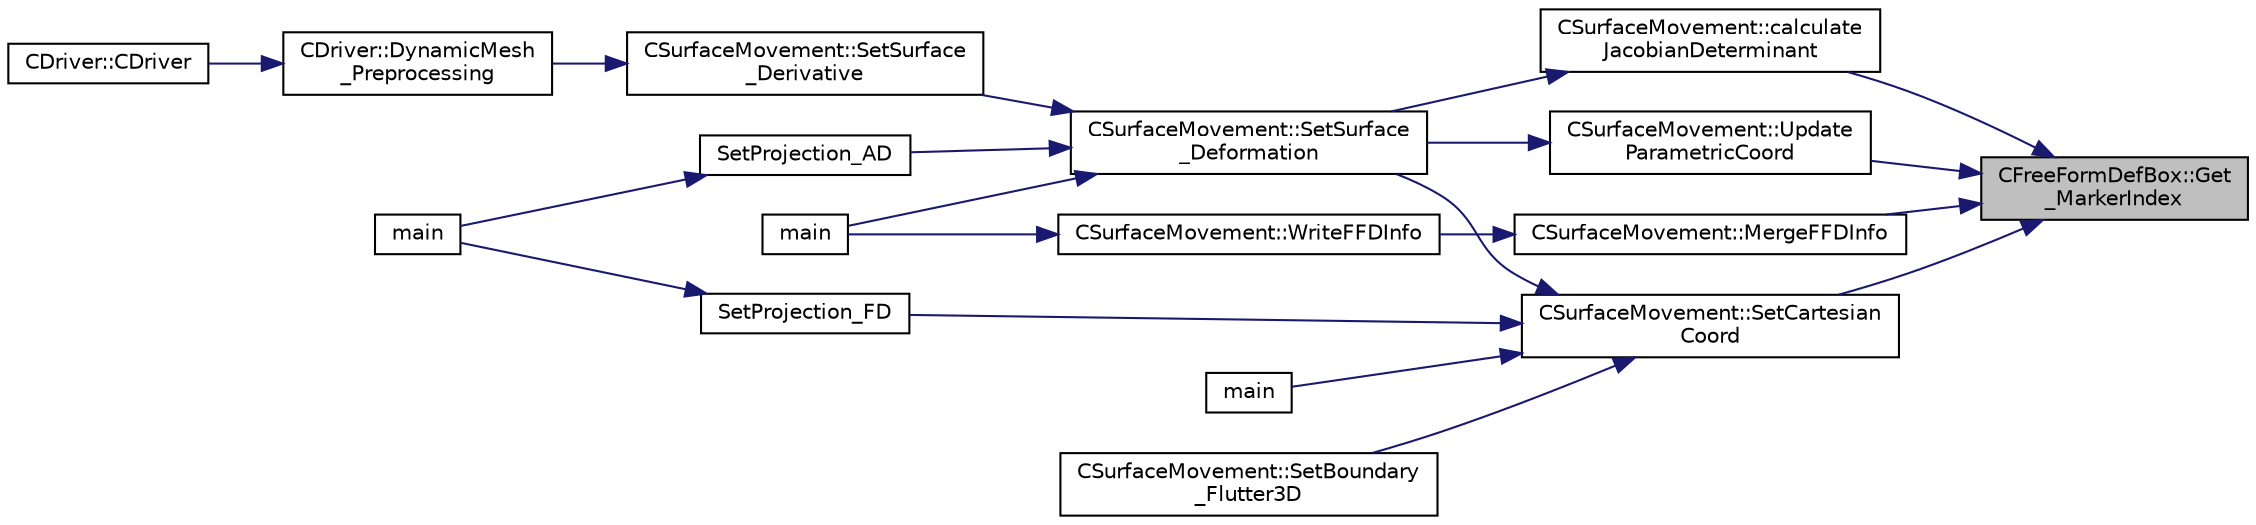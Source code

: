 digraph "CFreeFormDefBox::Get_MarkerIndex"
{
 // LATEX_PDF_SIZE
  edge [fontname="Helvetica",fontsize="10",labelfontname="Helvetica",labelfontsize="10"];
  node [fontname="Helvetica",fontsize="10",shape=record];
  rankdir="RL";
  Node1 [label="CFreeFormDefBox::Get\l_MarkerIndex",height=0.2,width=0.4,color="black", fillcolor="grey75", style="filled", fontcolor="black",tooltip="Get index of the marker."];
  Node1 -> Node2 [dir="back",color="midnightblue",fontsize="10",style="solid",fontname="Helvetica"];
  Node2 [label="CSurfaceMovement::calculate\lJacobianDeterminant",height=0.2,width=0.4,color="black", fillcolor="white", style="filled",URL="$classCSurfaceMovement.html#a9dfadfc43c0e859c76cb186423a6cd2e",tooltip="Calculate the determinant of the Jacobian matrix for the FFD problem."];
  Node2 -> Node3 [dir="back",color="midnightblue",fontsize="10",style="solid",fontname="Helvetica"];
  Node3 [label="CSurfaceMovement::SetSurface\l_Deformation",height=0.2,width=0.4,color="black", fillcolor="white", style="filled",URL="$classCSurfaceMovement.html#af8da279141f7e64121f3d15019fee45e",tooltip="Set the surface/boundary deformation."];
  Node3 -> Node4 [dir="back",color="midnightblue",fontsize="10",style="solid",fontname="Helvetica"];
  Node4 [label="main",height=0.2,width=0.4,color="black", fillcolor="white", style="filled",URL="$SU2__DEF_8cpp.html#a0ddf1224851353fc92bfbff6f499fa97",tooltip=" "];
  Node3 -> Node5 [dir="back",color="midnightblue",fontsize="10",style="solid",fontname="Helvetica"];
  Node5 [label="SetProjection_AD",height=0.2,width=0.4,color="black", fillcolor="white", style="filled",URL="$SU2__DOT_8cpp.html#a3fceed882e8eb3d6796c8e8396af7d87",tooltip="Projection of the surface sensitivity using algorithmic differentiation (AD)."];
  Node5 -> Node6 [dir="back",color="midnightblue",fontsize="10",style="solid",fontname="Helvetica"];
  Node6 [label="main",height=0.2,width=0.4,color="black", fillcolor="white", style="filled",URL="$SU2__DOT_8cpp.html#a0ddf1224851353fc92bfbff6f499fa97",tooltip=" "];
  Node3 -> Node7 [dir="back",color="midnightblue",fontsize="10",style="solid",fontname="Helvetica"];
  Node7 [label="CSurfaceMovement::SetSurface\l_Derivative",height=0.2,width=0.4,color="black", fillcolor="white", style="filled",URL="$classCSurfaceMovement.html#af6aac73d04565bf6e9b81305b66e97e7",tooltip="Set derivatives of the surface/boundary deformation."];
  Node7 -> Node8 [dir="back",color="midnightblue",fontsize="10",style="solid",fontname="Helvetica"];
  Node8 [label="CDriver::DynamicMesh\l_Preprocessing",height=0.2,width=0.4,color="black", fillcolor="white", style="filled",URL="$classCDriver.html#ab130423a20d43ddd4eb0d9cde51c2708",tooltip="GridMovement_Preprocessing."];
  Node8 -> Node9 [dir="back",color="midnightblue",fontsize="10",style="solid",fontname="Helvetica"];
  Node9 [label="CDriver::CDriver",height=0.2,width=0.4,color="black", fillcolor="white", style="filled",URL="$classCDriver.html#a3fca4a013a6efa9bbb38fe78a86b5f3d",tooltip="Constructor of the class."];
  Node1 -> Node10 [dir="back",color="midnightblue",fontsize="10",style="solid",fontname="Helvetica"];
  Node10 [label="CSurfaceMovement::MergeFFDInfo",height=0.2,width=0.4,color="black", fillcolor="white", style="filled",URL="$classCSurfaceMovement.html#ab4632911c4d3163ac2e8fb6dc0c68f3f",tooltip="Merge the Free Form information in the SU2 file."];
  Node10 -> Node11 [dir="back",color="midnightblue",fontsize="10",style="solid",fontname="Helvetica"];
  Node11 [label="CSurfaceMovement::WriteFFDInfo",height=0.2,width=0.4,color="black", fillcolor="white", style="filled",URL="$classCSurfaceMovement.html#a04a626a52ad7acef005b80daeb1144e9",tooltip="Write the Free Form information in the SU2 file."];
  Node11 -> Node4 [dir="back",color="midnightblue",fontsize="10",style="solid",fontname="Helvetica"];
  Node1 -> Node12 [dir="back",color="midnightblue",fontsize="10",style="solid",fontname="Helvetica"];
  Node12 [label="CSurfaceMovement::SetCartesian\lCoord",height=0.2,width=0.4,color="black", fillcolor="white", style="filled",URL="$classCSurfaceMovement.html#a98df1fef0356600c1ab2df88dba24113",tooltip="Recompute the cartesian coordinates using the control points position."];
  Node12 -> Node13 [dir="back",color="midnightblue",fontsize="10",style="solid",fontname="Helvetica"];
  Node13 [label="main",height=0.2,width=0.4,color="black", fillcolor="white", style="filled",URL="$SU2__GEO_8cpp.html#a0ddf1224851353fc92bfbff6f499fa97",tooltip=" "];
  Node12 -> Node14 [dir="back",color="midnightblue",fontsize="10",style="solid",fontname="Helvetica"];
  Node14 [label="CSurfaceMovement::SetBoundary\l_Flutter3D",height=0.2,width=0.4,color="black", fillcolor="white", style="filled",URL="$classCSurfaceMovement.html#adc0f0df29bc1f6c9dad2c37d202d7879",tooltip="Deforms a 3-D flutter/pitching surface during an unsteady simulation."];
  Node12 -> Node15 [dir="back",color="midnightblue",fontsize="10",style="solid",fontname="Helvetica"];
  Node15 [label="SetProjection_FD",height=0.2,width=0.4,color="black", fillcolor="white", style="filled",URL="$SU2__DOT_8cpp.html#a5c5163a755085e03f1dfa23aeb7e21f2",tooltip="Projection of the surface sensitivity using finite differences (FD)."];
  Node15 -> Node6 [dir="back",color="midnightblue",fontsize="10",style="solid",fontname="Helvetica"];
  Node12 -> Node3 [dir="back",color="midnightblue",fontsize="10",style="solid",fontname="Helvetica"];
  Node1 -> Node16 [dir="back",color="midnightblue",fontsize="10",style="solid",fontname="Helvetica"];
  Node16 [label="CSurfaceMovement::Update\lParametricCoord",height=0.2,width=0.4,color="black", fillcolor="white", style="filled",URL="$classCSurfaceMovement.html#a955774953bd11927bcfcaec014125126",tooltip="Update the parametric coordinates of a grid point using a point inversion strategy in the free form F..."];
  Node16 -> Node3 [dir="back",color="midnightblue",fontsize="10",style="solid",fontname="Helvetica"];
}
